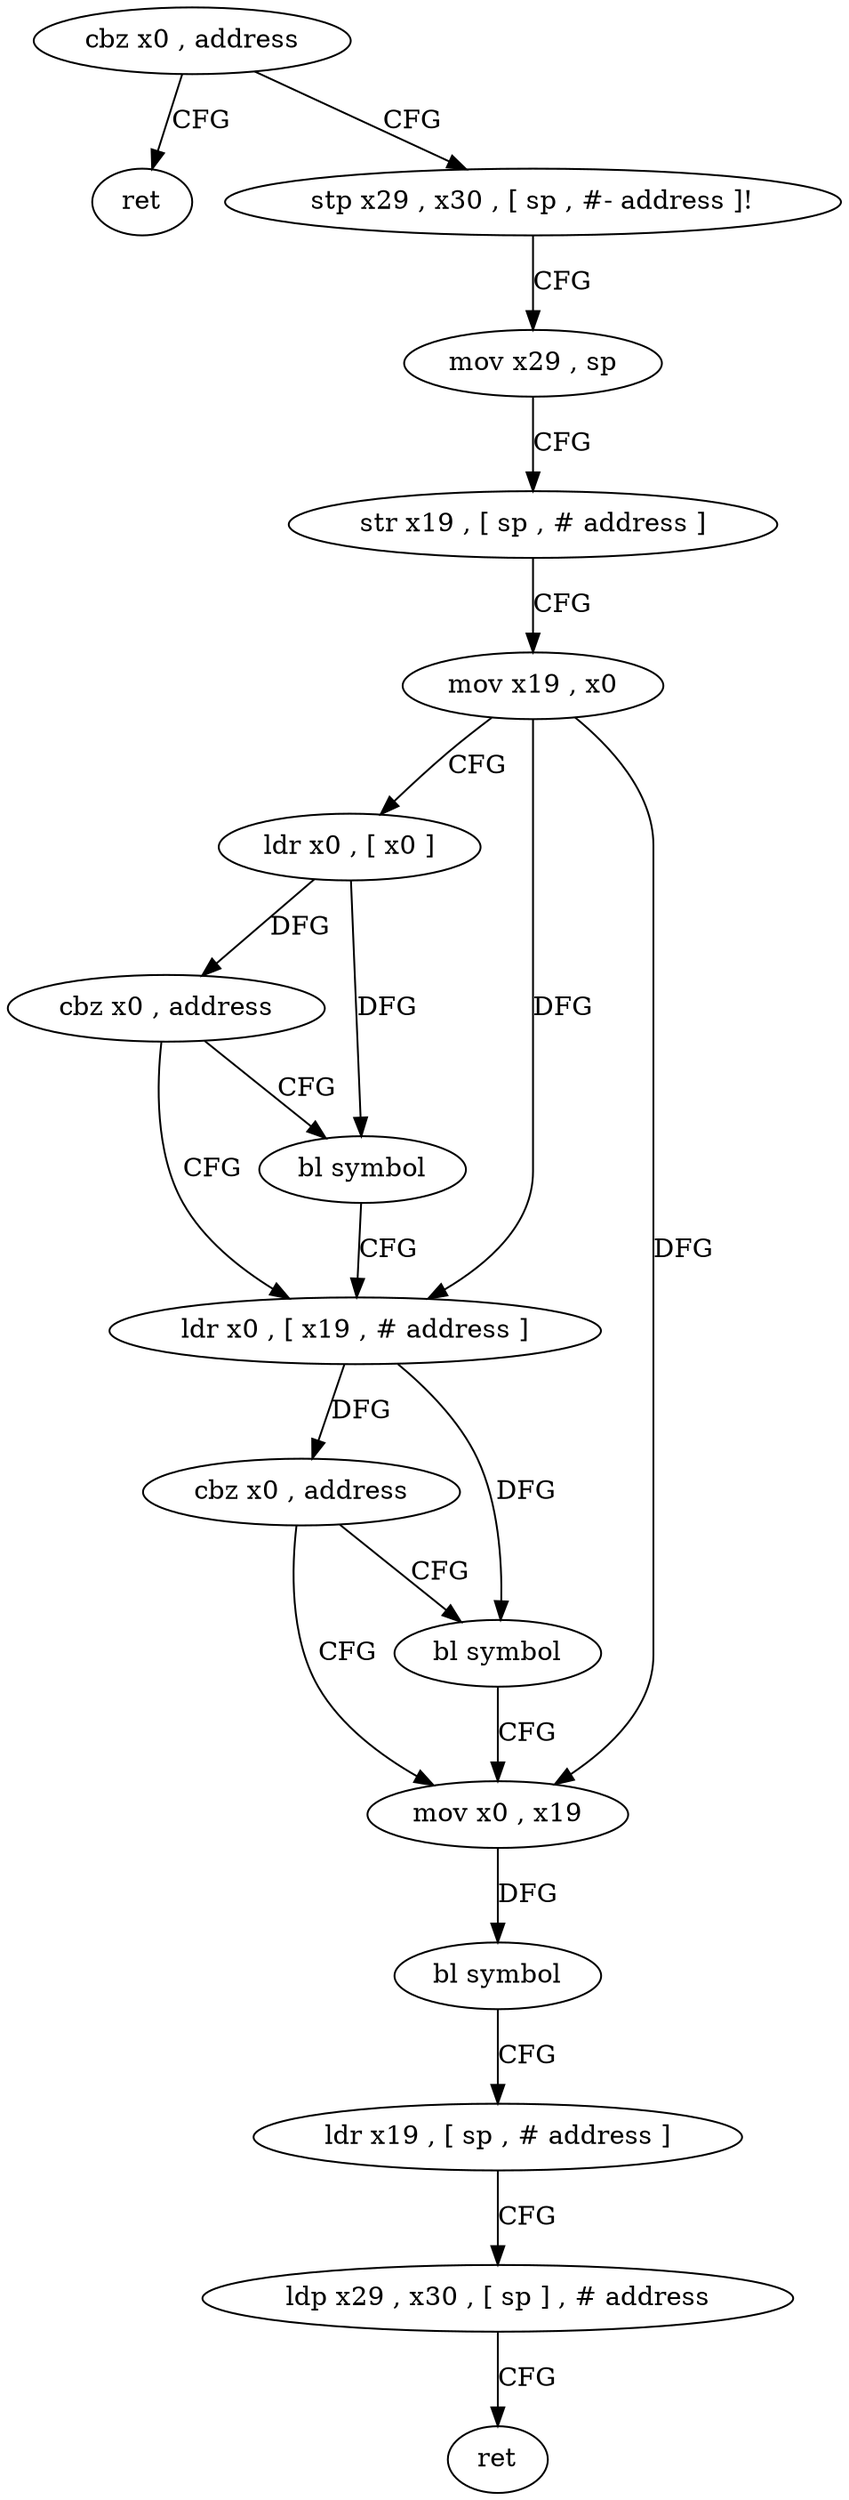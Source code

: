 digraph "func" {
"107300" [label = "cbz x0 , address" ]
"107364" [label = "ret" ]
"107304" [label = "stp x29 , x30 , [ sp , #- address ]!" ]
"107308" [label = "mov x29 , sp" ]
"107312" [label = "str x19 , [ sp , # address ]" ]
"107316" [label = "mov x19 , x0" ]
"107320" [label = "ldr x0 , [ x0 ]" ]
"107324" [label = "cbz x0 , address" ]
"107332" [label = "ldr x0 , [ x19 , # address ]" ]
"107328" [label = "bl symbol" ]
"107336" [label = "cbz x0 , address" ]
"107344" [label = "mov x0 , x19" ]
"107340" [label = "bl symbol" ]
"107348" [label = "bl symbol" ]
"107352" [label = "ldr x19 , [ sp , # address ]" ]
"107356" [label = "ldp x29 , x30 , [ sp ] , # address" ]
"107360" [label = "ret" ]
"107300" -> "107364" [ label = "CFG" ]
"107300" -> "107304" [ label = "CFG" ]
"107304" -> "107308" [ label = "CFG" ]
"107308" -> "107312" [ label = "CFG" ]
"107312" -> "107316" [ label = "CFG" ]
"107316" -> "107320" [ label = "CFG" ]
"107316" -> "107332" [ label = "DFG" ]
"107316" -> "107344" [ label = "DFG" ]
"107320" -> "107324" [ label = "DFG" ]
"107320" -> "107328" [ label = "DFG" ]
"107324" -> "107332" [ label = "CFG" ]
"107324" -> "107328" [ label = "CFG" ]
"107332" -> "107336" [ label = "DFG" ]
"107332" -> "107340" [ label = "DFG" ]
"107328" -> "107332" [ label = "CFG" ]
"107336" -> "107344" [ label = "CFG" ]
"107336" -> "107340" [ label = "CFG" ]
"107344" -> "107348" [ label = "DFG" ]
"107340" -> "107344" [ label = "CFG" ]
"107348" -> "107352" [ label = "CFG" ]
"107352" -> "107356" [ label = "CFG" ]
"107356" -> "107360" [ label = "CFG" ]
}
